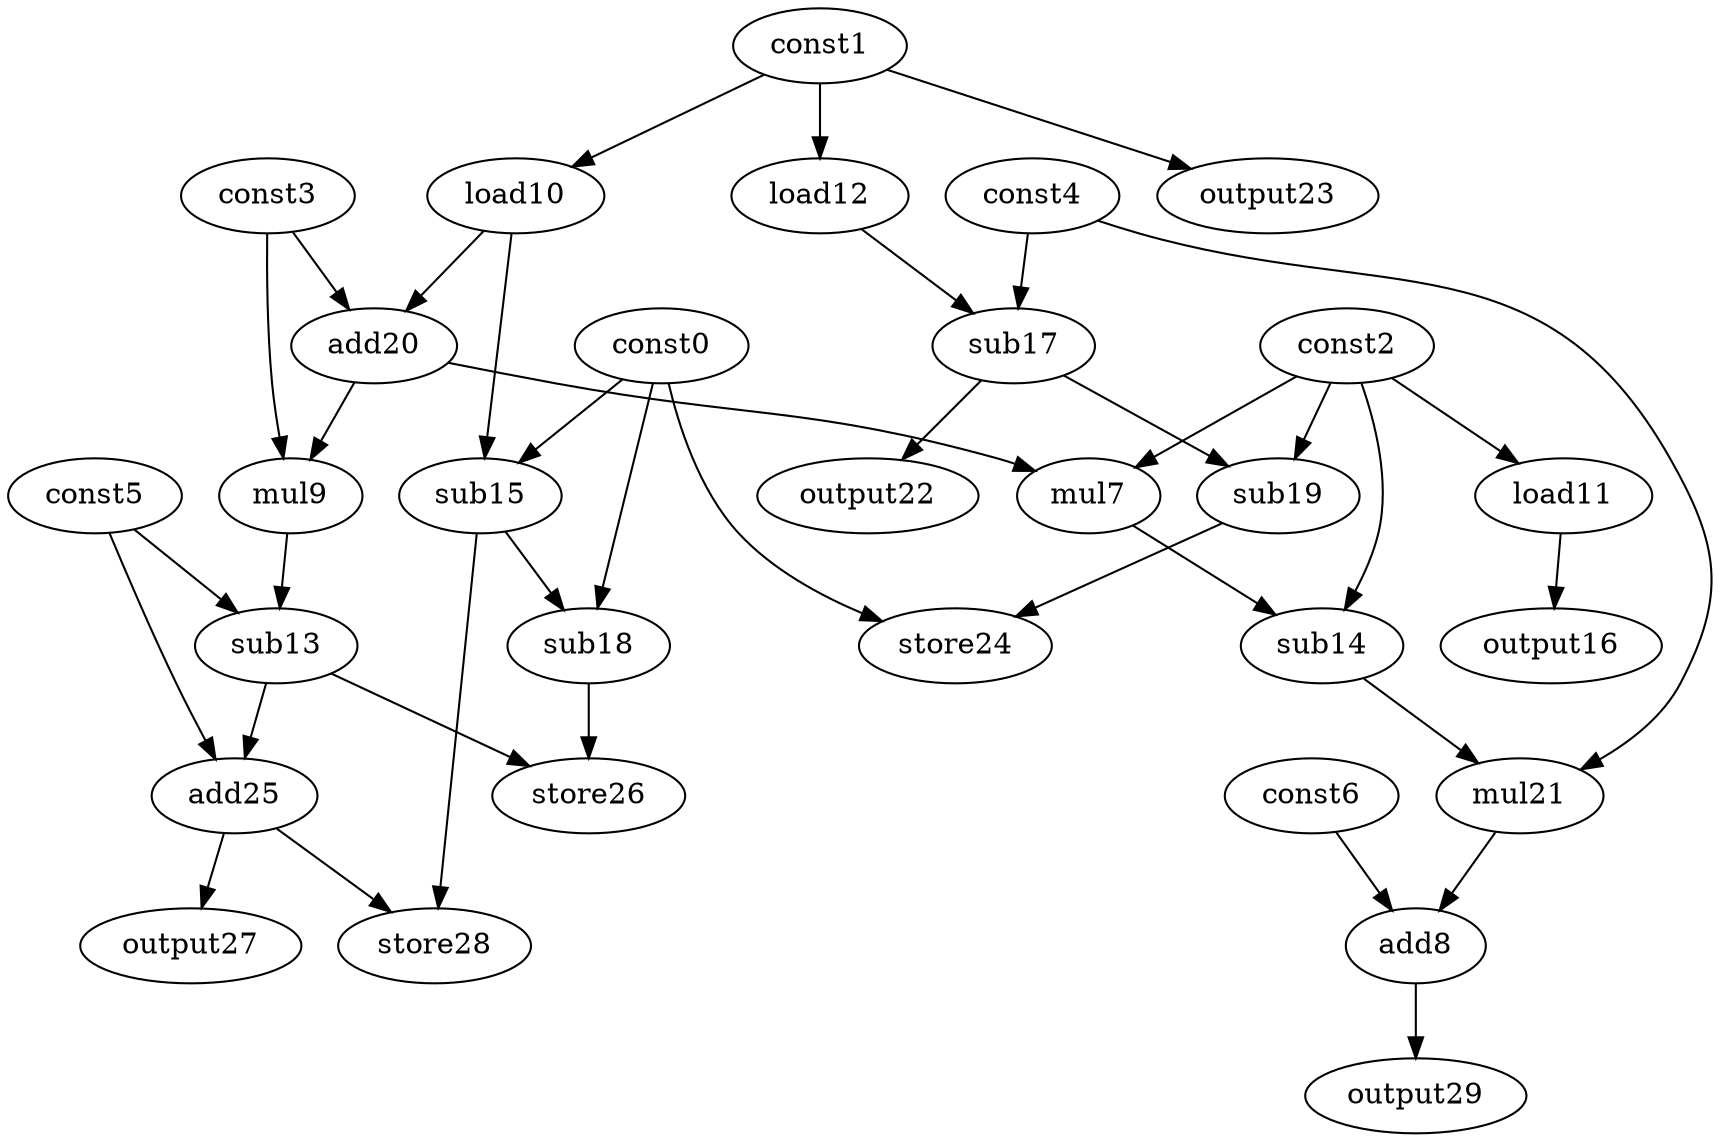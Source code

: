 digraph G { 
const0[opcode=const]; 
const1[opcode=const]; 
const2[opcode=const]; 
const3[opcode=const]; 
const4[opcode=const]; 
const5[opcode=const]; 
const6[opcode=const]; 
mul7[opcode=mul]; 
add8[opcode=add]; 
mul9[opcode=mul]; 
load10[opcode=load]; 
load11[opcode=load]; 
load12[opcode=load]; 
sub13[opcode=sub]; 
sub14[opcode=sub]; 
sub15[opcode=sub]; 
output16[opcode=output]; 
sub17[opcode=sub]; 
sub18[opcode=sub]; 
sub19[opcode=sub]; 
add20[opcode=add]; 
mul21[opcode=mul]; 
output22[opcode=output]; 
output23[opcode=output]; 
store24[opcode=store]; 
add25[opcode=add]; 
store26[opcode=store]; 
output27[opcode=output]; 
store28[opcode=store]; 
output29[opcode=output]; 
const1->load10[operand=0];
const2->load11[operand=0];
const1->load12[operand=0];
const1->output23[operand=0];
const0->sub15[operand=0];
load10->sub15[operand=1];
load11->output16[operand=0];
const4->sub17[operand=0];
load12->sub17[operand=1];
load10->add20[operand=0];
const3->add20[operand=1];
const2->mul7[operand=0];
add20->mul7[operand=1];
const3->mul9[operand=0];
add20->mul9[operand=1];
const0->sub18[operand=0];
sub15->sub18[operand=1];
sub17->sub19[operand=0];
const2->sub19[operand=1];
sub17->output22[operand=0];
mul9->sub13[operand=0];
const5->sub13[operand=1];
const2->sub14[operand=0];
mul7->sub14[operand=1];
const0->store24[operand=0];
sub19->store24[operand=1];
const4->mul21[operand=0];
sub14->mul21[operand=1];
const5->add25[operand=0];
sub13->add25[operand=1];
sub18->store26[operand=0];
sub13->store26[operand=1];
mul21->add8[operand=0];
const6->add8[operand=1];
add25->output27[operand=0];
add25->store28[operand=0];
sub15->store28[operand=1];
add8->output29[operand=0];
}
